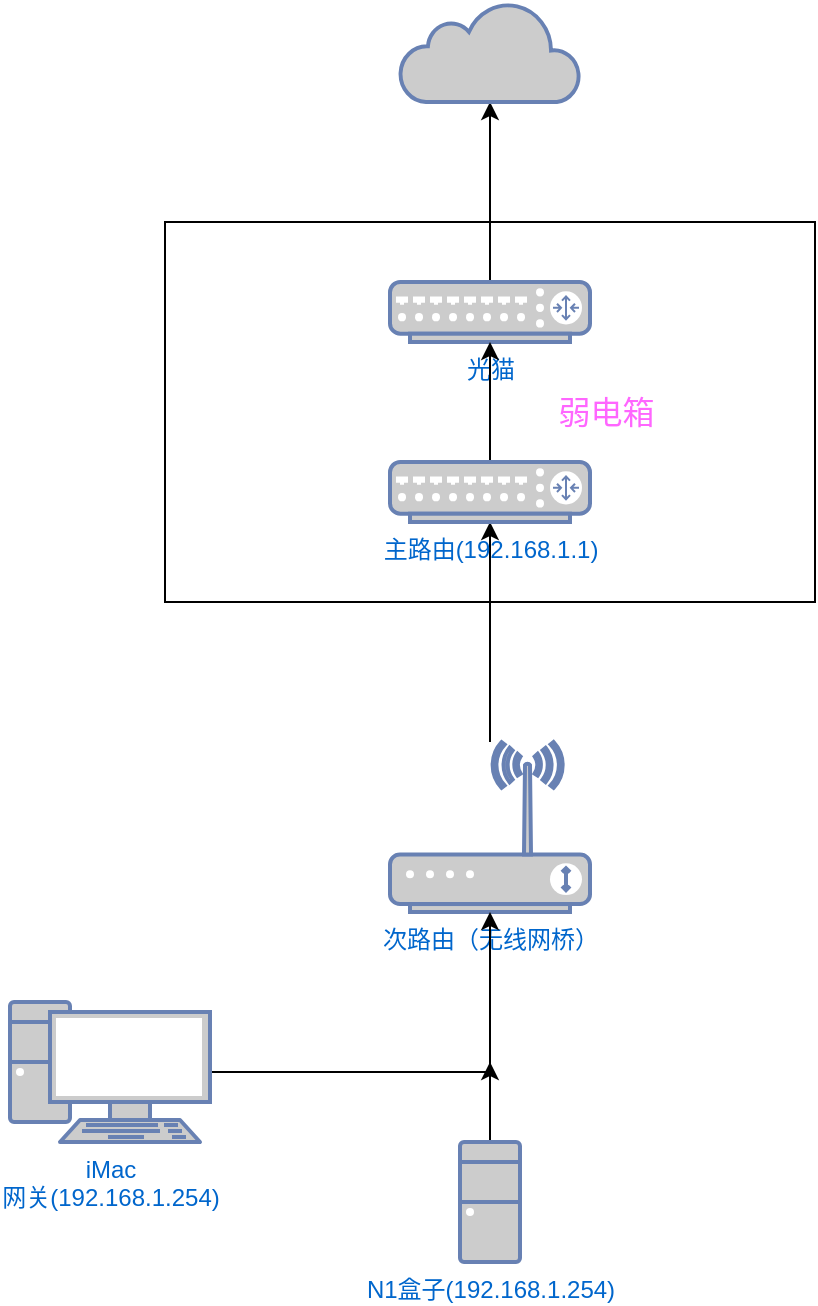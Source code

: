 <mxfile version="14.5.8" type="github">
  <diagram id="157axFhQxNzcxSdGKx4_" name="第 1 页">
    <mxGraphModel dx="1422" dy="762" grid="1" gridSize="10" guides="1" tooltips="1" connect="1" arrows="1" fold="1" page="1" pageScale="1" pageWidth="827" pageHeight="1169" math="0" shadow="0">
      <root>
        <mxCell id="0" />
        <mxCell id="1" parent="0" />
        <mxCell id="Ih3orOqQ1EaFsegVFNFU-14" value="&lt;font style=&quot;font-size: 16px&quot; color=&quot;#ff66ff&quot;&gt;&amp;nbsp; &amp;nbsp; &amp;nbsp; &amp;nbsp; &amp;nbsp; &amp;nbsp; &amp;nbsp; &amp;nbsp; &amp;nbsp; &amp;nbsp; &amp;nbsp; &amp;nbsp; &amp;nbsp; 弱电箱&lt;/font&gt;" style="whiteSpace=wrap;html=1;" vertex="1" parent="1">
          <mxGeometry x="137.5" y="150" width="325" height="190" as="geometry" />
        </mxCell>
        <mxCell id="Ih3orOqQ1EaFsegVFNFU-8" style="edgeStyle=orthogonalEdgeStyle;rounded=0;orthogonalLoop=1;jettySize=auto;html=1;" edge="1" parent="1" source="Ih3orOqQ1EaFsegVFNFU-2" target="Ih3orOqQ1EaFsegVFNFU-7">
          <mxGeometry relative="1" as="geometry" />
        </mxCell>
        <mxCell id="Ih3orOqQ1EaFsegVFNFU-2" value="光猫&lt;br&gt;" style="fontColor=#0066CC;verticalAlign=top;verticalLabelPosition=bottom;labelPosition=center;align=center;html=1;outlineConnect=0;fillColor=#CCCCCC;strokeColor=#6881B3;gradientColor=none;gradientDirection=north;strokeWidth=2;shape=mxgraph.networks.router;" vertex="1" parent="1">
          <mxGeometry x="250" y="180" width="100" height="30" as="geometry" />
        </mxCell>
        <mxCell id="Ih3orOqQ1EaFsegVFNFU-11" style="edgeStyle=orthogonalEdgeStyle;rounded=0;orthogonalLoop=1;jettySize=auto;html=1;" edge="1" parent="1" source="Ih3orOqQ1EaFsegVFNFU-3" target="Ih3orOqQ1EaFsegVFNFU-4">
          <mxGeometry relative="1" as="geometry" />
        </mxCell>
        <mxCell id="Ih3orOqQ1EaFsegVFNFU-3" value="次路由（无线网桥）" style="fontColor=#0066CC;verticalAlign=top;verticalLabelPosition=bottom;labelPosition=center;align=center;html=1;outlineConnect=0;fillColor=#CCCCCC;strokeColor=#6881B3;gradientColor=none;gradientDirection=north;strokeWidth=2;shape=mxgraph.networks.wireless_modem;" vertex="1" parent="1">
          <mxGeometry x="250" y="410" width="100" height="85" as="geometry" />
        </mxCell>
        <mxCell id="Ih3orOqQ1EaFsegVFNFU-9" style="edgeStyle=orthogonalEdgeStyle;rounded=0;orthogonalLoop=1;jettySize=auto;html=1;entryX=0.5;entryY=1;entryDx=0;entryDy=0;entryPerimeter=0;" edge="1" parent="1" source="Ih3orOqQ1EaFsegVFNFU-4" target="Ih3orOqQ1EaFsegVFNFU-2">
          <mxGeometry relative="1" as="geometry" />
        </mxCell>
        <mxCell id="Ih3orOqQ1EaFsegVFNFU-4" value="主路由(192.168.1.1)" style="fontColor=#0066CC;verticalAlign=top;verticalLabelPosition=bottom;labelPosition=center;align=center;html=1;outlineConnect=0;fillColor=#CCCCCC;strokeColor=#6881B3;gradientColor=none;gradientDirection=north;strokeWidth=2;shape=mxgraph.networks.router;" vertex="1" parent="1">
          <mxGeometry x="250" y="270" width="100" height="30" as="geometry" />
        </mxCell>
        <mxCell id="Ih3orOqQ1EaFsegVFNFU-6" style="edgeStyle=orthogonalEdgeStyle;rounded=0;orthogonalLoop=1;jettySize=auto;html=1;" edge="1" parent="1" source="Ih3orOqQ1EaFsegVFNFU-5" target="Ih3orOqQ1EaFsegVFNFU-3">
          <mxGeometry relative="1" as="geometry">
            <mxPoint x="290" y="470" as="targetPoint" />
          </mxGeometry>
        </mxCell>
        <mxCell id="Ih3orOqQ1EaFsegVFNFU-5" value="iMac&lt;br&gt;网关(192.168.1.254)" style="fontColor=#0066CC;verticalAlign=top;verticalLabelPosition=bottom;labelPosition=center;align=center;html=1;outlineConnect=0;fillColor=#CCCCCC;strokeColor=#6881B3;gradientColor=none;gradientDirection=north;strokeWidth=2;shape=mxgraph.networks.pc;" vertex="1" parent="1">
          <mxGeometry x="60" y="540" width="100" height="70" as="geometry" />
        </mxCell>
        <mxCell id="Ih3orOqQ1EaFsegVFNFU-7" value="" style="html=1;outlineConnect=0;fillColor=#CCCCCC;strokeColor=#6881B3;gradientColor=none;gradientDirection=north;strokeWidth=2;shape=mxgraph.networks.cloud;fontColor=#ffffff;" vertex="1" parent="1">
          <mxGeometry x="255" y="40" width="90" height="50" as="geometry" />
        </mxCell>
        <mxCell id="Ih3orOqQ1EaFsegVFNFU-13" style="edgeStyle=orthogonalEdgeStyle;rounded=0;orthogonalLoop=1;jettySize=auto;html=1;" edge="1" parent="1" source="Ih3orOqQ1EaFsegVFNFU-12">
          <mxGeometry relative="1" as="geometry">
            <mxPoint x="300" y="570" as="targetPoint" />
          </mxGeometry>
        </mxCell>
        <mxCell id="Ih3orOqQ1EaFsegVFNFU-12" value="N1盒子(192.168.1.254)" style="fontColor=#0066CC;verticalAlign=top;verticalLabelPosition=bottom;labelPosition=center;align=center;html=1;outlineConnect=0;fillColor=#CCCCCC;strokeColor=#6881B3;gradientColor=none;gradientDirection=north;strokeWidth=2;shape=mxgraph.networks.desktop_pc;" vertex="1" parent="1">
          <mxGeometry x="285" y="610" width="30" height="60" as="geometry" />
        </mxCell>
      </root>
    </mxGraphModel>
  </diagram>
</mxfile>
